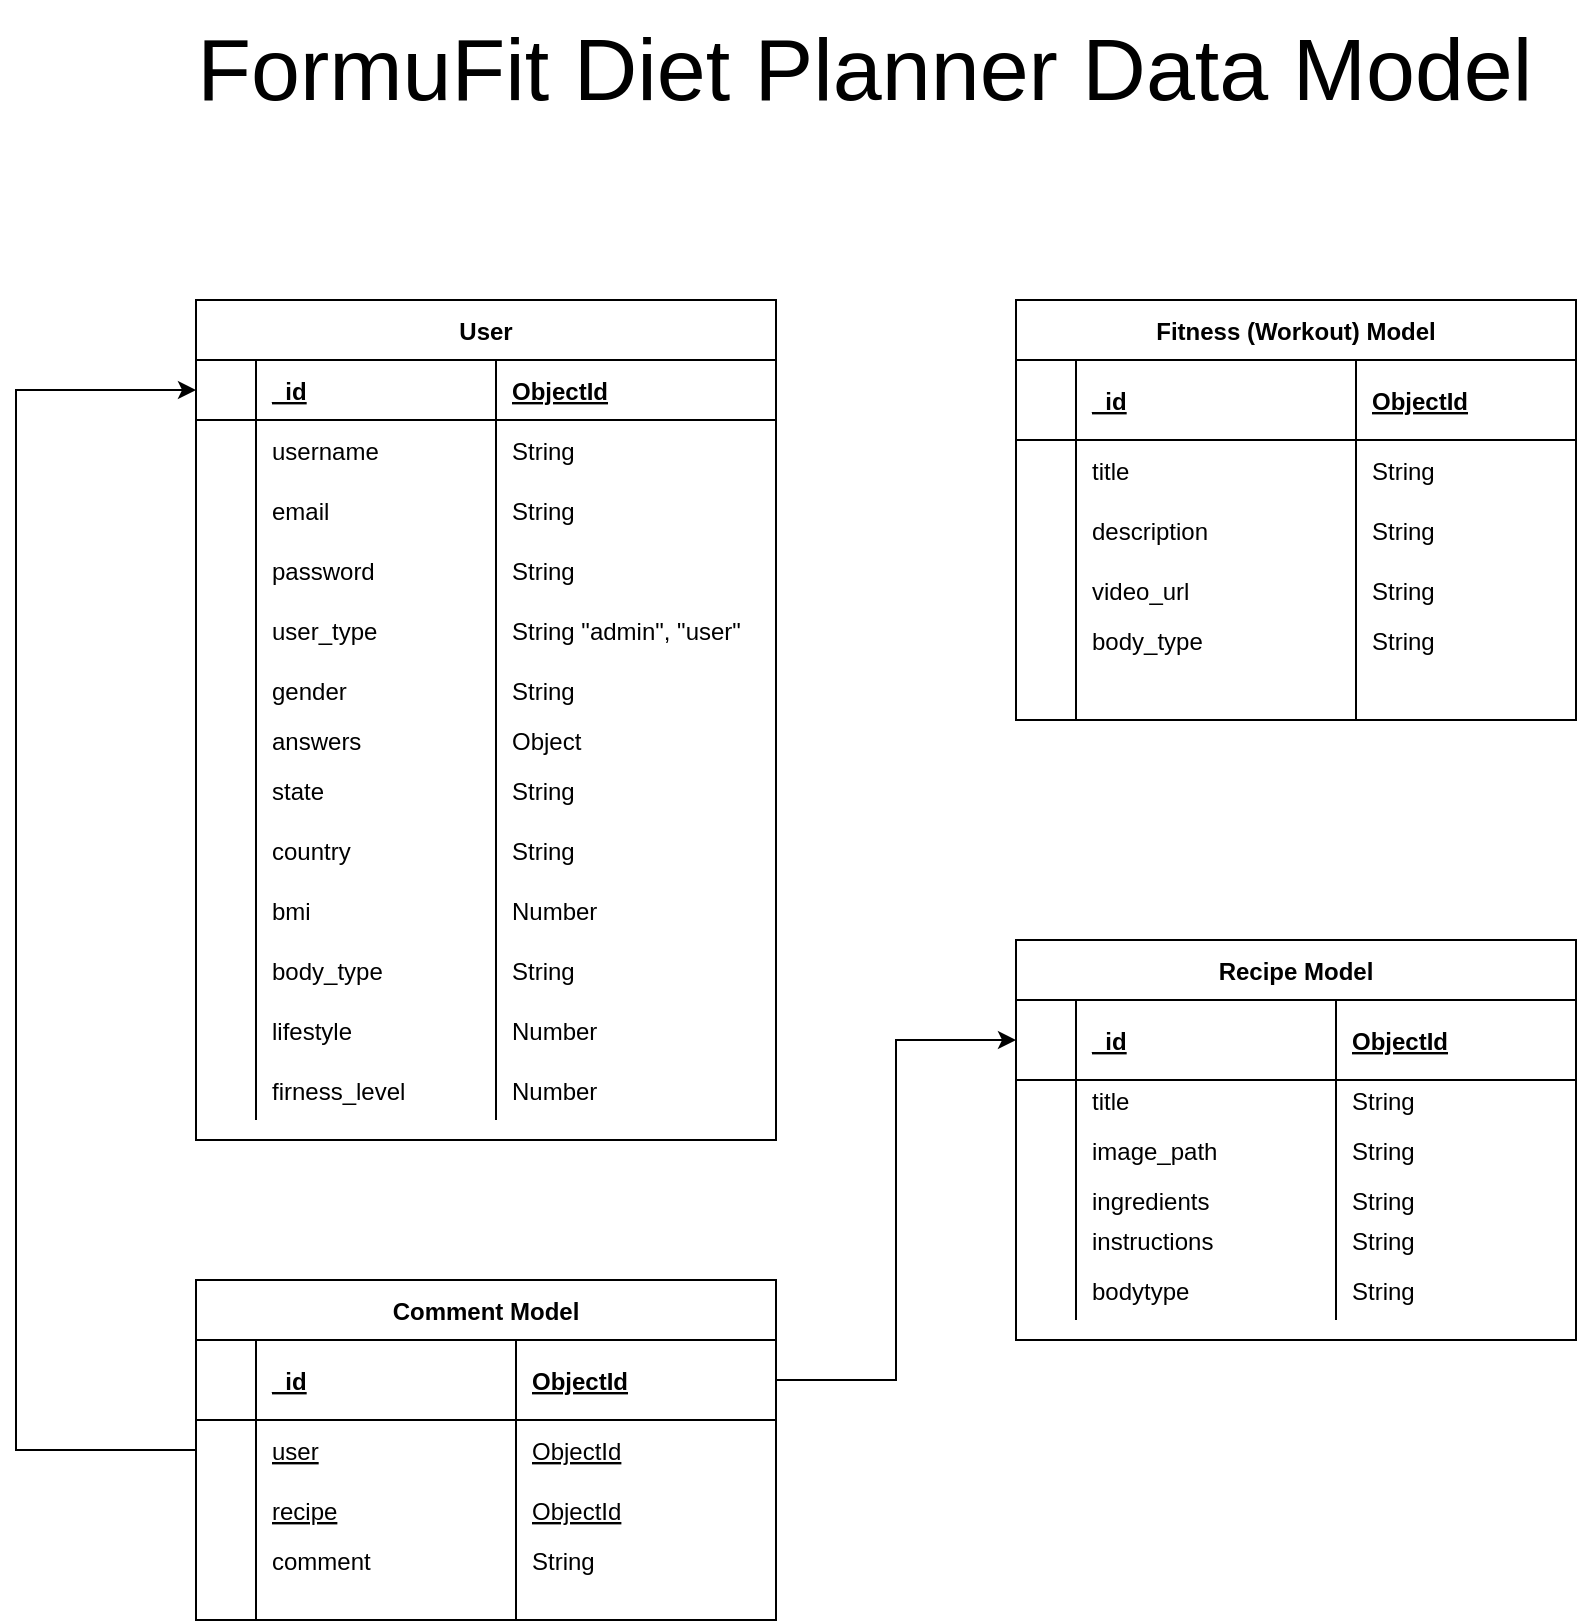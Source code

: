 <mxfile version="21.5.0" type="github">
  <diagram name="Page-1" id="T7dlU1fdLHqO7suE8dfo">
    <mxGraphModel dx="1434" dy="1996" grid="1" gridSize="10" guides="1" tooltips="1" connect="1" arrows="1" fold="1" page="1" pageScale="1" pageWidth="850" pageHeight="1100" math="0" shadow="0">
      <root>
        <mxCell id="0" />
        <mxCell id="1" parent="0" />
        <mxCell id="WILwBR1vJofT1hh-2wcn-76" value="Recipe Model" style="shape=table;startSize=30;container=1;collapsible=1;childLayout=tableLayout;fixedRows=1;rowLines=0;fontStyle=1;align=center;resizeLast=1;" parent="1" vertex="1">
          <mxGeometry x="790" y="330" width="280" height="200.0" as="geometry" />
        </mxCell>
        <mxCell id="WILwBR1vJofT1hh-2wcn-77" value="" style="shape=partialRectangle;collapsible=0;dropTarget=0;pointerEvents=0;fillColor=none;points=[[0,0.5],[1,0.5]];portConstraint=eastwest;top=0;left=0;right=0;bottom=1;" parent="WILwBR1vJofT1hh-2wcn-76" vertex="1">
          <mxGeometry y="30" width="280" height="40" as="geometry" />
        </mxCell>
        <mxCell id="WILwBR1vJofT1hh-2wcn-78" value="" style="shape=partialRectangle;overflow=hidden;connectable=0;fillColor=none;top=0;left=0;bottom=0;right=0;fontStyle=1;" parent="WILwBR1vJofT1hh-2wcn-77" vertex="1">
          <mxGeometry width="30" height="40" as="geometry">
            <mxRectangle width="30" height="40" as="alternateBounds" />
          </mxGeometry>
        </mxCell>
        <mxCell id="WILwBR1vJofT1hh-2wcn-79" value="_id" style="shape=partialRectangle;overflow=hidden;connectable=0;fillColor=none;top=0;left=0;bottom=0;right=0;align=left;spacingLeft=6;fontStyle=5;" parent="WILwBR1vJofT1hh-2wcn-77" vertex="1">
          <mxGeometry x="30" width="130" height="40" as="geometry">
            <mxRectangle width="130" height="40" as="alternateBounds" />
          </mxGeometry>
        </mxCell>
        <mxCell id="WILwBR1vJofT1hh-2wcn-80" value="ObjectId" style="shape=partialRectangle;overflow=hidden;connectable=0;fillColor=none;top=0;left=0;bottom=0;right=0;align=left;spacingLeft=6;fontStyle=5;" parent="WILwBR1vJofT1hh-2wcn-77" vertex="1">
          <mxGeometry x="160" width="120" height="40" as="geometry">
            <mxRectangle width="120" height="40" as="alternateBounds" />
          </mxGeometry>
        </mxCell>
        <mxCell id="WILwBR1vJofT1hh-2wcn-81" value="" style="shape=partialRectangle;collapsible=0;dropTarget=0;pointerEvents=0;fillColor=none;points=[[0,0.5],[1,0.5]];portConstraint=eastwest;top=0;left=0;right=0;bottom=0;" parent="WILwBR1vJofT1hh-2wcn-76" vertex="1">
          <mxGeometry y="70" width="280" height="20" as="geometry" />
        </mxCell>
        <mxCell id="WILwBR1vJofT1hh-2wcn-82" value="" style="shape=partialRectangle;overflow=hidden;connectable=0;fillColor=none;top=0;left=0;bottom=0;right=0;" parent="WILwBR1vJofT1hh-2wcn-81" vertex="1">
          <mxGeometry width="30" height="20" as="geometry">
            <mxRectangle width="30" height="20" as="alternateBounds" />
          </mxGeometry>
        </mxCell>
        <mxCell id="WILwBR1vJofT1hh-2wcn-83" value="title" style="shape=partialRectangle;overflow=hidden;connectable=0;fillColor=none;top=0;left=0;bottom=0;right=0;align=left;spacingLeft=6;" parent="WILwBR1vJofT1hh-2wcn-81" vertex="1">
          <mxGeometry x="30" width="130" height="20" as="geometry">
            <mxRectangle width="130" height="20" as="alternateBounds" />
          </mxGeometry>
        </mxCell>
        <mxCell id="WILwBR1vJofT1hh-2wcn-84" value="String" style="shape=partialRectangle;overflow=hidden;connectable=0;fillColor=none;top=0;left=0;bottom=0;right=0;align=left;spacingLeft=6;" parent="WILwBR1vJofT1hh-2wcn-81" vertex="1">
          <mxGeometry x="160" width="120" height="20" as="geometry">
            <mxRectangle width="120" height="20" as="alternateBounds" />
          </mxGeometry>
        </mxCell>
        <mxCell id="WILwBR1vJofT1hh-2wcn-279" style="shape=partialRectangle;collapsible=0;dropTarget=0;pointerEvents=0;fillColor=none;points=[[0,0.5],[1,0.5]];portConstraint=eastwest;top=0;left=0;right=0;bottom=0;" parent="WILwBR1vJofT1hh-2wcn-76" vertex="1">
          <mxGeometry y="90" width="280" height="30" as="geometry" />
        </mxCell>
        <mxCell id="WILwBR1vJofT1hh-2wcn-280" style="shape=partialRectangle;overflow=hidden;connectable=0;fillColor=none;top=0;left=0;bottom=0;right=0;" parent="WILwBR1vJofT1hh-2wcn-279" vertex="1">
          <mxGeometry width="30" height="30" as="geometry">
            <mxRectangle width="30" height="30" as="alternateBounds" />
          </mxGeometry>
        </mxCell>
        <mxCell id="WILwBR1vJofT1hh-2wcn-281" value="image_path" style="shape=partialRectangle;overflow=hidden;connectable=0;fillColor=none;top=0;left=0;bottom=0;right=0;align=left;spacingLeft=6;" parent="WILwBR1vJofT1hh-2wcn-279" vertex="1">
          <mxGeometry x="30" width="130" height="30" as="geometry">
            <mxRectangle width="130" height="30" as="alternateBounds" />
          </mxGeometry>
        </mxCell>
        <mxCell id="WILwBR1vJofT1hh-2wcn-282" value="String" style="shape=partialRectangle;overflow=hidden;connectable=0;fillColor=none;top=0;left=0;bottom=0;right=0;align=left;spacingLeft=6;" parent="WILwBR1vJofT1hh-2wcn-279" vertex="1">
          <mxGeometry x="160" width="120" height="30" as="geometry">
            <mxRectangle width="120" height="30" as="alternateBounds" />
          </mxGeometry>
        </mxCell>
        <mxCell id="WILwBR1vJofT1hh-2wcn-85" style="shape=partialRectangle;collapsible=0;dropTarget=0;pointerEvents=0;fillColor=none;points=[[0,0.5],[1,0.5]];portConstraint=eastwest;top=0;left=0;right=0;bottom=0;" parent="WILwBR1vJofT1hh-2wcn-76" vertex="1">
          <mxGeometry y="120" width="280" height="20" as="geometry" />
        </mxCell>
        <mxCell id="WILwBR1vJofT1hh-2wcn-86" style="shape=partialRectangle;overflow=hidden;connectable=0;fillColor=none;top=0;left=0;bottom=0;right=0;" parent="WILwBR1vJofT1hh-2wcn-85" vertex="1">
          <mxGeometry width="30" height="20" as="geometry">
            <mxRectangle width="30" height="20" as="alternateBounds" />
          </mxGeometry>
        </mxCell>
        <mxCell id="WILwBR1vJofT1hh-2wcn-87" value="ingredients" style="shape=partialRectangle;overflow=hidden;connectable=0;fillColor=none;top=0;left=0;bottom=0;right=0;align=left;spacingLeft=6;" parent="WILwBR1vJofT1hh-2wcn-85" vertex="1">
          <mxGeometry x="30" width="130" height="20" as="geometry">
            <mxRectangle width="130" height="20" as="alternateBounds" />
          </mxGeometry>
        </mxCell>
        <mxCell id="WILwBR1vJofT1hh-2wcn-88" value="String" style="shape=partialRectangle;overflow=hidden;connectable=0;fillColor=none;top=0;left=0;bottom=0;right=0;align=left;spacingLeft=6;" parent="WILwBR1vJofT1hh-2wcn-85" vertex="1">
          <mxGeometry x="160" width="120" height="20" as="geometry">
            <mxRectangle width="120" height="20" as="alternateBounds" />
          </mxGeometry>
        </mxCell>
        <mxCell id="WILwBR1vJofT1hh-2wcn-267" style="shape=partialRectangle;collapsible=0;dropTarget=0;pointerEvents=0;fillColor=none;points=[[0,0.5],[1,0.5]];portConstraint=eastwest;top=0;left=0;right=0;bottom=0;" parent="WILwBR1vJofT1hh-2wcn-76" vertex="1">
          <mxGeometry y="140" width="280" height="20" as="geometry" />
        </mxCell>
        <mxCell id="WILwBR1vJofT1hh-2wcn-268" style="shape=partialRectangle;overflow=hidden;connectable=0;fillColor=none;top=0;left=0;bottom=0;right=0;" parent="WILwBR1vJofT1hh-2wcn-267" vertex="1">
          <mxGeometry width="30" height="20" as="geometry">
            <mxRectangle width="30" height="20" as="alternateBounds" />
          </mxGeometry>
        </mxCell>
        <mxCell id="WILwBR1vJofT1hh-2wcn-269" value="instructions" style="shape=partialRectangle;overflow=hidden;connectable=0;fillColor=none;top=0;left=0;bottom=0;right=0;align=left;spacingLeft=6;" parent="WILwBR1vJofT1hh-2wcn-267" vertex="1">
          <mxGeometry x="30" width="130" height="20" as="geometry">
            <mxRectangle width="130" height="20" as="alternateBounds" />
          </mxGeometry>
        </mxCell>
        <mxCell id="WILwBR1vJofT1hh-2wcn-270" value="String" style="shape=partialRectangle;overflow=hidden;connectable=0;fillColor=none;top=0;left=0;bottom=0;right=0;align=left;spacingLeft=6;" parent="WILwBR1vJofT1hh-2wcn-267" vertex="1">
          <mxGeometry x="160" width="120" height="20" as="geometry">
            <mxRectangle width="120" height="20" as="alternateBounds" />
          </mxGeometry>
        </mxCell>
        <mxCell id="WILwBR1vJofT1hh-2wcn-271" style="shape=partialRectangle;collapsible=0;dropTarget=0;pointerEvents=0;fillColor=none;points=[[0,0.5],[1,0.5]];portConstraint=eastwest;top=0;left=0;right=0;bottom=0;" parent="WILwBR1vJofT1hh-2wcn-76" vertex="1">
          <mxGeometry y="160" width="280" height="30" as="geometry" />
        </mxCell>
        <mxCell id="WILwBR1vJofT1hh-2wcn-272" style="shape=partialRectangle;overflow=hidden;connectable=0;fillColor=none;top=0;left=0;bottom=0;right=0;" parent="WILwBR1vJofT1hh-2wcn-271" vertex="1">
          <mxGeometry width="30" height="30" as="geometry">
            <mxRectangle width="30" height="30" as="alternateBounds" />
          </mxGeometry>
        </mxCell>
        <mxCell id="WILwBR1vJofT1hh-2wcn-273" value="bodytype" style="shape=partialRectangle;overflow=hidden;connectable=0;fillColor=none;top=0;left=0;bottom=0;right=0;align=left;spacingLeft=6;" parent="WILwBR1vJofT1hh-2wcn-271" vertex="1">
          <mxGeometry x="30" width="130" height="30" as="geometry">
            <mxRectangle width="130" height="30" as="alternateBounds" />
          </mxGeometry>
        </mxCell>
        <mxCell id="WILwBR1vJofT1hh-2wcn-274" value="String" style="shape=partialRectangle;overflow=hidden;connectable=0;fillColor=none;top=0;left=0;bottom=0;right=0;align=left;spacingLeft=6;" parent="WILwBR1vJofT1hh-2wcn-271" vertex="1">
          <mxGeometry x="160" width="120" height="30" as="geometry">
            <mxRectangle width="120" height="30" as="alternateBounds" />
          </mxGeometry>
        </mxCell>
        <mxCell id="WILwBR1vJofT1hh-2wcn-97" value="User" style="shape=table;startSize=30;container=1;collapsible=1;childLayout=tableLayout;fixedRows=1;rowLines=0;fontStyle=1;align=center;resizeLast=1;" parent="1" vertex="1">
          <mxGeometry x="380" y="10" width="290" height="420.0" as="geometry" />
        </mxCell>
        <mxCell id="WILwBR1vJofT1hh-2wcn-98" value="" style="shape=partialRectangle;collapsible=0;dropTarget=0;pointerEvents=0;fillColor=none;points=[[0,0.5],[1,0.5]];portConstraint=eastwest;top=0;left=0;right=0;bottom=1;" parent="WILwBR1vJofT1hh-2wcn-97" vertex="1">
          <mxGeometry y="30" width="290" height="30" as="geometry" />
        </mxCell>
        <mxCell id="WILwBR1vJofT1hh-2wcn-99" value="" style="shape=partialRectangle;overflow=hidden;connectable=0;fillColor=none;top=0;left=0;bottom=0;right=0;fontStyle=1;" parent="WILwBR1vJofT1hh-2wcn-98" vertex="1">
          <mxGeometry width="30" height="30" as="geometry">
            <mxRectangle width="30" height="30" as="alternateBounds" />
          </mxGeometry>
        </mxCell>
        <mxCell id="WILwBR1vJofT1hh-2wcn-100" value="_id" style="shape=partialRectangle;overflow=hidden;connectable=0;fillColor=none;top=0;left=0;bottom=0;right=0;align=left;spacingLeft=6;fontStyle=5;" parent="WILwBR1vJofT1hh-2wcn-98" vertex="1">
          <mxGeometry x="30" width="120" height="30" as="geometry">
            <mxRectangle width="120" height="30" as="alternateBounds" />
          </mxGeometry>
        </mxCell>
        <mxCell id="WILwBR1vJofT1hh-2wcn-101" value="ObjectId" style="shape=partialRectangle;overflow=hidden;connectable=0;fillColor=none;top=0;left=0;bottom=0;right=0;align=left;spacingLeft=6;fontStyle=5;" parent="WILwBR1vJofT1hh-2wcn-98" vertex="1">
          <mxGeometry x="150" width="140" height="30" as="geometry">
            <mxRectangle width="140" height="30" as="alternateBounds" />
          </mxGeometry>
        </mxCell>
        <mxCell id="WILwBR1vJofT1hh-2wcn-102" value="" style="shape=partialRectangle;collapsible=0;dropTarget=0;pointerEvents=0;fillColor=none;points=[[0,0.5],[1,0.5]];portConstraint=eastwest;top=0;left=0;right=0;bottom=0;" parent="WILwBR1vJofT1hh-2wcn-97" vertex="1">
          <mxGeometry y="60" width="290" height="30" as="geometry" />
        </mxCell>
        <mxCell id="WILwBR1vJofT1hh-2wcn-103" value="" style="shape=partialRectangle;overflow=hidden;connectable=0;fillColor=none;top=0;left=0;bottom=0;right=0;" parent="WILwBR1vJofT1hh-2wcn-102" vertex="1">
          <mxGeometry width="30" height="30" as="geometry">
            <mxRectangle width="30" height="30" as="alternateBounds" />
          </mxGeometry>
        </mxCell>
        <mxCell id="WILwBR1vJofT1hh-2wcn-104" value="username" style="shape=partialRectangle;overflow=hidden;connectable=0;fillColor=none;top=0;left=0;bottom=0;right=0;align=left;spacingLeft=6;" parent="WILwBR1vJofT1hh-2wcn-102" vertex="1">
          <mxGeometry x="30" width="120" height="30" as="geometry">
            <mxRectangle width="120" height="30" as="alternateBounds" />
          </mxGeometry>
        </mxCell>
        <mxCell id="WILwBR1vJofT1hh-2wcn-105" value="String" style="shape=partialRectangle;overflow=hidden;connectable=0;fillColor=none;top=0;left=0;bottom=0;right=0;align=left;spacingLeft=6;" parent="WILwBR1vJofT1hh-2wcn-102" vertex="1">
          <mxGeometry x="150" width="140" height="30" as="geometry">
            <mxRectangle width="140" height="30" as="alternateBounds" />
          </mxGeometry>
        </mxCell>
        <mxCell id="WILwBR1vJofT1hh-2wcn-106" style="shape=partialRectangle;collapsible=0;dropTarget=0;pointerEvents=0;fillColor=none;points=[[0,0.5],[1,0.5]];portConstraint=eastwest;top=0;left=0;right=0;bottom=0;" parent="WILwBR1vJofT1hh-2wcn-97" vertex="1">
          <mxGeometry y="90" width="290" height="30" as="geometry" />
        </mxCell>
        <mxCell id="WILwBR1vJofT1hh-2wcn-107" style="shape=partialRectangle;overflow=hidden;connectable=0;fillColor=none;top=0;left=0;bottom=0;right=0;" parent="WILwBR1vJofT1hh-2wcn-106" vertex="1">
          <mxGeometry width="30" height="30" as="geometry">
            <mxRectangle width="30" height="30" as="alternateBounds" />
          </mxGeometry>
        </mxCell>
        <mxCell id="WILwBR1vJofT1hh-2wcn-108" value="email" style="shape=partialRectangle;overflow=hidden;connectable=0;fillColor=none;top=0;left=0;bottom=0;right=0;align=left;spacingLeft=6;" parent="WILwBR1vJofT1hh-2wcn-106" vertex="1">
          <mxGeometry x="30" width="120" height="30" as="geometry">
            <mxRectangle width="120" height="30" as="alternateBounds" />
          </mxGeometry>
        </mxCell>
        <mxCell id="WILwBR1vJofT1hh-2wcn-109" value="String" style="shape=partialRectangle;overflow=hidden;connectable=0;fillColor=none;top=0;left=0;bottom=0;right=0;align=left;spacingLeft=6;" parent="WILwBR1vJofT1hh-2wcn-106" vertex="1">
          <mxGeometry x="150" width="140" height="30" as="geometry">
            <mxRectangle width="140" height="30" as="alternateBounds" />
          </mxGeometry>
        </mxCell>
        <mxCell id="WILwBR1vJofT1hh-2wcn-110" style="shape=partialRectangle;collapsible=0;dropTarget=0;pointerEvents=0;fillColor=none;points=[[0,0.5],[1,0.5]];portConstraint=eastwest;top=0;left=0;right=0;bottom=0;" parent="WILwBR1vJofT1hh-2wcn-97" vertex="1">
          <mxGeometry y="120" width="290" height="30" as="geometry" />
        </mxCell>
        <mxCell id="WILwBR1vJofT1hh-2wcn-111" style="shape=partialRectangle;overflow=hidden;connectable=0;fillColor=none;top=0;left=0;bottom=0;right=0;" parent="WILwBR1vJofT1hh-2wcn-110" vertex="1">
          <mxGeometry width="30" height="30" as="geometry">
            <mxRectangle width="30" height="30" as="alternateBounds" />
          </mxGeometry>
        </mxCell>
        <mxCell id="WILwBR1vJofT1hh-2wcn-112" value="password" style="shape=partialRectangle;overflow=hidden;connectable=0;fillColor=none;top=0;left=0;bottom=0;right=0;align=left;spacingLeft=6;" parent="WILwBR1vJofT1hh-2wcn-110" vertex="1">
          <mxGeometry x="30" width="120" height="30" as="geometry">
            <mxRectangle width="120" height="30" as="alternateBounds" />
          </mxGeometry>
        </mxCell>
        <mxCell id="WILwBR1vJofT1hh-2wcn-113" value="String" style="shape=partialRectangle;overflow=hidden;connectable=0;fillColor=none;top=0;left=0;bottom=0;right=0;align=left;spacingLeft=6;" parent="WILwBR1vJofT1hh-2wcn-110" vertex="1">
          <mxGeometry x="150" width="140" height="30" as="geometry">
            <mxRectangle width="140" height="30" as="alternateBounds" />
          </mxGeometry>
        </mxCell>
        <mxCell id="WILwBR1vJofT1hh-2wcn-114" style="shape=partialRectangle;collapsible=0;dropTarget=0;pointerEvents=0;fillColor=none;points=[[0,0.5],[1,0.5]];portConstraint=eastwest;top=0;left=0;right=0;bottom=0;" parent="WILwBR1vJofT1hh-2wcn-97" vertex="1">
          <mxGeometry y="150" width="290" height="30" as="geometry" />
        </mxCell>
        <mxCell id="WILwBR1vJofT1hh-2wcn-115" style="shape=partialRectangle;overflow=hidden;connectable=0;fillColor=none;top=0;left=0;bottom=0;right=0;" parent="WILwBR1vJofT1hh-2wcn-114" vertex="1">
          <mxGeometry width="30" height="30" as="geometry">
            <mxRectangle width="30" height="30" as="alternateBounds" />
          </mxGeometry>
        </mxCell>
        <mxCell id="WILwBR1vJofT1hh-2wcn-116" value="user_type" style="shape=partialRectangle;overflow=hidden;connectable=0;fillColor=none;top=0;left=0;bottom=0;right=0;align=left;spacingLeft=6;" parent="WILwBR1vJofT1hh-2wcn-114" vertex="1">
          <mxGeometry x="30" width="120" height="30" as="geometry">
            <mxRectangle width="120" height="30" as="alternateBounds" />
          </mxGeometry>
        </mxCell>
        <mxCell id="WILwBR1vJofT1hh-2wcn-117" value="String &quot;admin&quot;, &quot;user&quot;" style="shape=partialRectangle;overflow=hidden;connectable=0;fillColor=none;top=0;left=0;bottom=0;right=0;align=left;spacingLeft=6;" parent="WILwBR1vJofT1hh-2wcn-114" vertex="1">
          <mxGeometry x="150" width="140" height="30" as="geometry">
            <mxRectangle width="140" height="30" as="alternateBounds" />
          </mxGeometry>
        </mxCell>
        <mxCell id="WILwBR1vJofT1hh-2wcn-118" style="shape=partialRectangle;collapsible=0;dropTarget=0;pointerEvents=0;fillColor=none;points=[[0,0.5],[1,0.5]];portConstraint=eastwest;top=0;left=0;right=0;bottom=0;" parent="WILwBR1vJofT1hh-2wcn-97" vertex="1">
          <mxGeometry y="180" width="290" height="30" as="geometry" />
        </mxCell>
        <mxCell id="WILwBR1vJofT1hh-2wcn-119" style="shape=partialRectangle;overflow=hidden;connectable=0;fillColor=none;top=0;left=0;bottom=0;right=0;" parent="WILwBR1vJofT1hh-2wcn-118" vertex="1">
          <mxGeometry width="30" height="30" as="geometry">
            <mxRectangle width="30" height="30" as="alternateBounds" />
          </mxGeometry>
        </mxCell>
        <mxCell id="WILwBR1vJofT1hh-2wcn-120" value="gender" style="shape=partialRectangle;overflow=hidden;connectable=0;fillColor=none;top=0;left=0;bottom=0;right=0;align=left;spacingLeft=6;" parent="WILwBR1vJofT1hh-2wcn-118" vertex="1">
          <mxGeometry x="30" width="120" height="30" as="geometry">
            <mxRectangle width="120" height="30" as="alternateBounds" />
          </mxGeometry>
        </mxCell>
        <mxCell id="WILwBR1vJofT1hh-2wcn-121" value="String" style="shape=partialRectangle;overflow=hidden;connectable=0;fillColor=none;top=0;left=0;bottom=0;right=0;align=left;spacingLeft=6;" parent="WILwBR1vJofT1hh-2wcn-118" vertex="1">
          <mxGeometry x="150" width="140" height="30" as="geometry">
            <mxRectangle width="140" height="30" as="alternateBounds" />
          </mxGeometry>
        </mxCell>
        <mxCell id="WILwBR1vJofT1hh-2wcn-205" style="shape=partialRectangle;collapsible=0;dropTarget=0;pointerEvents=0;fillColor=none;points=[[0,0.5],[1,0.5]];portConstraint=eastwest;top=0;left=0;right=0;bottom=0;" parent="WILwBR1vJofT1hh-2wcn-97" vertex="1">
          <mxGeometry y="210" width="290" height="20" as="geometry" />
        </mxCell>
        <mxCell id="WILwBR1vJofT1hh-2wcn-206" style="shape=partialRectangle;overflow=hidden;connectable=0;fillColor=none;top=0;left=0;bottom=0;right=0;" parent="WILwBR1vJofT1hh-2wcn-205" vertex="1">
          <mxGeometry width="30" height="20" as="geometry">
            <mxRectangle width="30" height="20" as="alternateBounds" />
          </mxGeometry>
        </mxCell>
        <mxCell id="WILwBR1vJofT1hh-2wcn-207" value="answers" style="shape=partialRectangle;overflow=hidden;connectable=0;fillColor=none;top=0;left=0;bottom=0;right=0;align=left;spacingLeft=6;" parent="WILwBR1vJofT1hh-2wcn-205" vertex="1">
          <mxGeometry x="30" width="120" height="20" as="geometry">
            <mxRectangle width="120" height="20" as="alternateBounds" />
          </mxGeometry>
        </mxCell>
        <mxCell id="WILwBR1vJofT1hh-2wcn-208" value="Object" style="shape=partialRectangle;overflow=hidden;connectable=0;fillColor=none;top=0;left=0;bottom=0;right=0;align=left;spacingLeft=6;" parent="WILwBR1vJofT1hh-2wcn-205" vertex="1">
          <mxGeometry x="150" width="140" height="20" as="geometry">
            <mxRectangle width="140" height="20" as="alternateBounds" />
          </mxGeometry>
        </mxCell>
        <mxCell id="WILwBR1vJofT1hh-2wcn-126" style="shape=partialRectangle;collapsible=0;dropTarget=0;pointerEvents=0;fillColor=none;points=[[0,0.5],[1,0.5]];portConstraint=eastwest;top=0;left=0;right=0;bottom=0;" parent="WILwBR1vJofT1hh-2wcn-97" vertex="1">
          <mxGeometry y="230" width="290" height="30" as="geometry" />
        </mxCell>
        <mxCell id="WILwBR1vJofT1hh-2wcn-127" style="shape=partialRectangle;overflow=hidden;connectable=0;fillColor=none;top=0;left=0;bottom=0;right=0;" parent="WILwBR1vJofT1hh-2wcn-126" vertex="1">
          <mxGeometry width="30" height="30" as="geometry">
            <mxRectangle width="30" height="30" as="alternateBounds" />
          </mxGeometry>
        </mxCell>
        <mxCell id="WILwBR1vJofT1hh-2wcn-128" value="state" style="shape=partialRectangle;overflow=hidden;connectable=0;fillColor=none;top=0;left=0;bottom=0;right=0;align=left;spacingLeft=6;" parent="WILwBR1vJofT1hh-2wcn-126" vertex="1">
          <mxGeometry x="30" width="120" height="30" as="geometry">
            <mxRectangle width="120" height="30" as="alternateBounds" />
          </mxGeometry>
        </mxCell>
        <mxCell id="WILwBR1vJofT1hh-2wcn-129" value="String" style="shape=partialRectangle;overflow=hidden;connectable=0;fillColor=none;top=0;left=0;bottom=0;right=0;align=left;spacingLeft=6;" parent="WILwBR1vJofT1hh-2wcn-126" vertex="1">
          <mxGeometry x="150" width="140" height="30" as="geometry">
            <mxRectangle width="140" height="30" as="alternateBounds" />
          </mxGeometry>
        </mxCell>
        <mxCell id="WILwBR1vJofT1hh-2wcn-130" style="shape=partialRectangle;collapsible=0;dropTarget=0;pointerEvents=0;fillColor=none;points=[[0,0.5],[1,0.5]];portConstraint=eastwest;top=0;left=0;right=0;bottom=0;" parent="WILwBR1vJofT1hh-2wcn-97" vertex="1">
          <mxGeometry y="260" width="290" height="30" as="geometry" />
        </mxCell>
        <mxCell id="WILwBR1vJofT1hh-2wcn-131" style="shape=partialRectangle;overflow=hidden;connectable=0;fillColor=none;top=0;left=0;bottom=0;right=0;" parent="WILwBR1vJofT1hh-2wcn-130" vertex="1">
          <mxGeometry width="30" height="30" as="geometry">
            <mxRectangle width="30" height="30" as="alternateBounds" />
          </mxGeometry>
        </mxCell>
        <mxCell id="WILwBR1vJofT1hh-2wcn-132" value="country" style="shape=partialRectangle;overflow=hidden;connectable=0;fillColor=none;top=0;left=0;bottom=0;right=0;align=left;spacingLeft=6;" parent="WILwBR1vJofT1hh-2wcn-130" vertex="1">
          <mxGeometry x="30" width="120" height="30" as="geometry">
            <mxRectangle width="120" height="30" as="alternateBounds" />
          </mxGeometry>
        </mxCell>
        <mxCell id="WILwBR1vJofT1hh-2wcn-133" value="String" style="shape=partialRectangle;overflow=hidden;connectable=0;fillColor=none;top=0;left=0;bottom=0;right=0;align=left;spacingLeft=6;" parent="WILwBR1vJofT1hh-2wcn-130" vertex="1">
          <mxGeometry x="150" width="140" height="30" as="geometry">
            <mxRectangle width="140" height="30" as="alternateBounds" />
          </mxGeometry>
        </mxCell>
        <mxCell id="6sx_ojvzpbBgCGolUgb6-13" style="shape=partialRectangle;collapsible=0;dropTarget=0;pointerEvents=0;fillColor=none;points=[[0,0.5],[1,0.5]];portConstraint=eastwest;top=0;left=0;right=0;bottom=0;" vertex="1" parent="WILwBR1vJofT1hh-2wcn-97">
          <mxGeometry y="290" width="290" height="30" as="geometry" />
        </mxCell>
        <mxCell id="6sx_ojvzpbBgCGolUgb6-14" style="shape=partialRectangle;overflow=hidden;connectable=0;fillColor=none;top=0;left=0;bottom=0;right=0;" vertex="1" parent="6sx_ojvzpbBgCGolUgb6-13">
          <mxGeometry width="30" height="30" as="geometry">
            <mxRectangle width="30" height="30" as="alternateBounds" />
          </mxGeometry>
        </mxCell>
        <mxCell id="6sx_ojvzpbBgCGolUgb6-15" value="bmi" style="shape=partialRectangle;overflow=hidden;connectable=0;fillColor=none;top=0;left=0;bottom=0;right=0;align=left;spacingLeft=6;" vertex="1" parent="6sx_ojvzpbBgCGolUgb6-13">
          <mxGeometry x="30" width="120" height="30" as="geometry">
            <mxRectangle width="120" height="30" as="alternateBounds" />
          </mxGeometry>
        </mxCell>
        <mxCell id="6sx_ojvzpbBgCGolUgb6-16" value="Number" style="shape=partialRectangle;overflow=hidden;connectable=0;fillColor=none;top=0;left=0;bottom=0;right=0;align=left;spacingLeft=6;" vertex="1" parent="6sx_ojvzpbBgCGolUgb6-13">
          <mxGeometry x="150" width="140" height="30" as="geometry">
            <mxRectangle width="140" height="30" as="alternateBounds" />
          </mxGeometry>
        </mxCell>
        <mxCell id="6sx_ojvzpbBgCGolUgb6-9" style="shape=partialRectangle;collapsible=0;dropTarget=0;pointerEvents=0;fillColor=none;points=[[0,0.5],[1,0.5]];portConstraint=eastwest;top=0;left=0;right=0;bottom=0;" vertex="1" parent="WILwBR1vJofT1hh-2wcn-97">
          <mxGeometry y="320" width="290" height="30" as="geometry" />
        </mxCell>
        <mxCell id="6sx_ojvzpbBgCGolUgb6-10" style="shape=partialRectangle;overflow=hidden;connectable=0;fillColor=none;top=0;left=0;bottom=0;right=0;" vertex="1" parent="6sx_ojvzpbBgCGolUgb6-9">
          <mxGeometry width="30" height="30" as="geometry">
            <mxRectangle width="30" height="30" as="alternateBounds" />
          </mxGeometry>
        </mxCell>
        <mxCell id="6sx_ojvzpbBgCGolUgb6-11" value="body_type" style="shape=partialRectangle;overflow=hidden;connectable=0;fillColor=none;top=0;left=0;bottom=0;right=0;align=left;spacingLeft=6;" vertex="1" parent="6sx_ojvzpbBgCGolUgb6-9">
          <mxGeometry x="30" width="120" height="30" as="geometry">
            <mxRectangle width="120" height="30" as="alternateBounds" />
          </mxGeometry>
        </mxCell>
        <mxCell id="6sx_ojvzpbBgCGolUgb6-12" value="String" style="shape=partialRectangle;overflow=hidden;connectable=0;fillColor=none;top=0;left=0;bottom=0;right=0;align=left;spacingLeft=6;" vertex="1" parent="6sx_ojvzpbBgCGolUgb6-9">
          <mxGeometry x="150" width="140" height="30" as="geometry">
            <mxRectangle width="140" height="30" as="alternateBounds" />
          </mxGeometry>
        </mxCell>
        <mxCell id="6sx_ojvzpbBgCGolUgb6-5" style="shape=partialRectangle;collapsible=0;dropTarget=0;pointerEvents=0;fillColor=none;points=[[0,0.5],[1,0.5]];portConstraint=eastwest;top=0;left=0;right=0;bottom=0;" vertex="1" parent="WILwBR1vJofT1hh-2wcn-97">
          <mxGeometry y="350" width="290" height="30" as="geometry" />
        </mxCell>
        <mxCell id="6sx_ojvzpbBgCGolUgb6-6" style="shape=partialRectangle;overflow=hidden;connectable=0;fillColor=none;top=0;left=0;bottom=0;right=0;" vertex="1" parent="6sx_ojvzpbBgCGolUgb6-5">
          <mxGeometry width="30" height="30" as="geometry">
            <mxRectangle width="30" height="30" as="alternateBounds" />
          </mxGeometry>
        </mxCell>
        <mxCell id="6sx_ojvzpbBgCGolUgb6-7" value="lifestyle" style="shape=partialRectangle;overflow=hidden;connectable=0;fillColor=none;top=0;left=0;bottom=0;right=0;align=left;spacingLeft=6;" vertex="1" parent="6sx_ojvzpbBgCGolUgb6-5">
          <mxGeometry x="30" width="120" height="30" as="geometry">
            <mxRectangle width="120" height="30" as="alternateBounds" />
          </mxGeometry>
        </mxCell>
        <mxCell id="6sx_ojvzpbBgCGolUgb6-8" value="Number" style="shape=partialRectangle;overflow=hidden;connectable=0;fillColor=none;top=0;left=0;bottom=0;right=0;align=left;spacingLeft=6;" vertex="1" parent="6sx_ojvzpbBgCGolUgb6-5">
          <mxGeometry x="150" width="140" height="30" as="geometry">
            <mxRectangle width="140" height="30" as="alternateBounds" />
          </mxGeometry>
        </mxCell>
        <mxCell id="6sx_ojvzpbBgCGolUgb6-1" style="shape=partialRectangle;collapsible=0;dropTarget=0;pointerEvents=0;fillColor=none;points=[[0,0.5],[1,0.5]];portConstraint=eastwest;top=0;left=0;right=0;bottom=0;" vertex="1" parent="WILwBR1vJofT1hh-2wcn-97">
          <mxGeometry y="380" width="290" height="30" as="geometry" />
        </mxCell>
        <mxCell id="6sx_ojvzpbBgCGolUgb6-2" style="shape=partialRectangle;overflow=hidden;connectable=0;fillColor=none;top=0;left=0;bottom=0;right=0;" vertex="1" parent="6sx_ojvzpbBgCGolUgb6-1">
          <mxGeometry width="30" height="30" as="geometry">
            <mxRectangle width="30" height="30" as="alternateBounds" />
          </mxGeometry>
        </mxCell>
        <mxCell id="6sx_ojvzpbBgCGolUgb6-3" value="firness_level" style="shape=partialRectangle;overflow=hidden;connectable=0;fillColor=none;top=0;left=0;bottom=0;right=0;align=left;spacingLeft=6;" vertex="1" parent="6sx_ojvzpbBgCGolUgb6-1">
          <mxGeometry x="30" width="120" height="30" as="geometry">
            <mxRectangle width="120" height="30" as="alternateBounds" />
          </mxGeometry>
        </mxCell>
        <mxCell id="6sx_ojvzpbBgCGolUgb6-4" value="Number" style="shape=partialRectangle;overflow=hidden;connectable=0;fillColor=none;top=0;left=0;bottom=0;right=0;align=left;spacingLeft=6;" vertex="1" parent="6sx_ojvzpbBgCGolUgb6-1">
          <mxGeometry x="150" width="140" height="30" as="geometry">
            <mxRectangle width="140" height="30" as="alternateBounds" />
          </mxGeometry>
        </mxCell>
        <mxCell id="WILwBR1vJofT1hh-2wcn-142" value="Fitness (Workout) Model" style="shape=table;startSize=30;container=1;collapsible=1;childLayout=tableLayout;fixedRows=1;rowLines=0;fontStyle=1;align=center;resizeLast=1;" parent="1" vertex="1">
          <mxGeometry x="790" y="10" width="280" height="210" as="geometry" />
        </mxCell>
        <mxCell id="WILwBR1vJofT1hh-2wcn-143" value="" style="shape=partialRectangle;collapsible=0;dropTarget=0;pointerEvents=0;fillColor=none;points=[[0,0.5],[1,0.5]];portConstraint=eastwest;top=0;left=0;right=0;bottom=1;" parent="WILwBR1vJofT1hh-2wcn-142" vertex="1">
          <mxGeometry y="30" width="280" height="40" as="geometry" />
        </mxCell>
        <mxCell id="WILwBR1vJofT1hh-2wcn-144" value="" style="shape=partialRectangle;overflow=hidden;connectable=0;fillColor=none;top=0;left=0;bottom=0;right=0;fontStyle=1;" parent="WILwBR1vJofT1hh-2wcn-143" vertex="1">
          <mxGeometry width="30" height="40" as="geometry">
            <mxRectangle width="30" height="40" as="alternateBounds" />
          </mxGeometry>
        </mxCell>
        <mxCell id="WILwBR1vJofT1hh-2wcn-145" value="_id" style="shape=partialRectangle;overflow=hidden;connectable=0;fillColor=none;top=0;left=0;bottom=0;right=0;align=left;spacingLeft=6;fontStyle=5;" parent="WILwBR1vJofT1hh-2wcn-143" vertex="1">
          <mxGeometry x="30" width="140" height="40" as="geometry">
            <mxRectangle width="140" height="40" as="alternateBounds" />
          </mxGeometry>
        </mxCell>
        <mxCell id="WILwBR1vJofT1hh-2wcn-146" value="ObjectId" style="shape=partialRectangle;overflow=hidden;connectable=0;fillColor=none;top=0;left=0;bottom=0;right=0;align=left;spacingLeft=6;fontStyle=5;" parent="WILwBR1vJofT1hh-2wcn-143" vertex="1">
          <mxGeometry x="170" width="110" height="40" as="geometry">
            <mxRectangle width="110" height="40" as="alternateBounds" />
          </mxGeometry>
        </mxCell>
        <mxCell id="WILwBR1vJofT1hh-2wcn-155" style="shape=partialRectangle;collapsible=0;dropTarget=0;pointerEvents=0;fillColor=none;points=[[0,0.5],[1,0.5]];portConstraint=eastwest;top=0;left=0;right=0;bottom=0;" parent="WILwBR1vJofT1hh-2wcn-142" vertex="1">
          <mxGeometry y="70" width="280" height="30" as="geometry" />
        </mxCell>
        <mxCell id="WILwBR1vJofT1hh-2wcn-156" style="shape=partialRectangle;overflow=hidden;connectable=0;fillColor=none;top=0;left=0;bottom=0;right=0;" parent="WILwBR1vJofT1hh-2wcn-155" vertex="1">
          <mxGeometry width="30" height="30" as="geometry">
            <mxRectangle width="30" height="30" as="alternateBounds" />
          </mxGeometry>
        </mxCell>
        <mxCell id="WILwBR1vJofT1hh-2wcn-157" value="title" style="shape=partialRectangle;overflow=hidden;connectable=0;fillColor=none;top=0;left=0;bottom=0;right=0;align=left;spacingLeft=6;" parent="WILwBR1vJofT1hh-2wcn-155" vertex="1">
          <mxGeometry x="30" width="140" height="30" as="geometry">
            <mxRectangle width="140" height="30" as="alternateBounds" />
          </mxGeometry>
        </mxCell>
        <mxCell id="WILwBR1vJofT1hh-2wcn-158" value="String" style="shape=partialRectangle;overflow=hidden;connectable=0;fillColor=none;top=0;left=0;bottom=0;right=0;align=left;spacingLeft=6;" parent="WILwBR1vJofT1hh-2wcn-155" vertex="1">
          <mxGeometry x="170" width="110" height="30" as="geometry">
            <mxRectangle width="110" height="30" as="alternateBounds" />
          </mxGeometry>
        </mxCell>
        <mxCell id="6sx_ojvzpbBgCGolUgb6-21" style="shape=partialRectangle;collapsible=0;dropTarget=0;pointerEvents=0;fillColor=none;points=[[0,0.5],[1,0.5]];portConstraint=eastwest;top=0;left=0;right=0;bottom=0;" vertex="1" parent="WILwBR1vJofT1hh-2wcn-142">
          <mxGeometry y="100" width="280" height="30" as="geometry" />
        </mxCell>
        <mxCell id="6sx_ojvzpbBgCGolUgb6-22" style="shape=partialRectangle;overflow=hidden;connectable=0;fillColor=none;top=0;left=0;bottom=0;right=0;" vertex="1" parent="6sx_ojvzpbBgCGolUgb6-21">
          <mxGeometry width="30" height="30" as="geometry">
            <mxRectangle width="30" height="30" as="alternateBounds" />
          </mxGeometry>
        </mxCell>
        <mxCell id="6sx_ojvzpbBgCGolUgb6-23" value="description" style="shape=partialRectangle;overflow=hidden;connectable=0;fillColor=none;top=0;left=0;bottom=0;right=0;align=left;spacingLeft=6;" vertex="1" parent="6sx_ojvzpbBgCGolUgb6-21">
          <mxGeometry x="30" width="140" height="30" as="geometry">
            <mxRectangle width="140" height="30" as="alternateBounds" />
          </mxGeometry>
        </mxCell>
        <mxCell id="6sx_ojvzpbBgCGolUgb6-24" value="String" style="shape=partialRectangle;overflow=hidden;connectable=0;fillColor=none;top=0;left=0;bottom=0;right=0;align=left;spacingLeft=6;" vertex="1" parent="6sx_ojvzpbBgCGolUgb6-21">
          <mxGeometry x="170" width="110" height="30" as="geometry">
            <mxRectangle width="110" height="30" as="alternateBounds" />
          </mxGeometry>
        </mxCell>
        <mxCell id="6sx_ojvzpbBgCGolUgb6-17" style="shape=partialRectangle;collapsible=0;dropTarget=0;pointerEvents=0;fillColor=none;points=[[0,0.5],[1,0.5]];portConstraint=eastwest;top=0;left=0;right=0;bottom=0;" vertex="1" parent="WILwBR1vJofT1hh-2wcn-142">
          <mxGeometry y="130" width="280" height="30" as="geometry" />
        </mxCell>
        <mxCell id="6sx_ojvzpbBgCGolUgb6-18" style="shape=partialRectangle;overflow=hidden;connectable=0;fillColor=none;top=0;left=0;bottom=0;right=0;" vertex="1" parent="6sx_ojvzpbBgCGolUgb6-17">
          <mxGeometry width="30" height="30" as="geometry">
            <mxRectangle width="30" height="30" as="alternateBounds" />
          </mxGeometry>
        </mxCell>
        <mxCell id="6sx_ojvzpbBgCGolUgb6-19" value="video_url" style="shape=partialRectangle;overflow=hidden;connectable=0;fillColor=none;top=0;left=0;bottom=0;right=0;align=left;spacingLeft=6;" vertex="1" parent="6sx_ojvzpbBgCGolUgb6-17">
          <mxGeometry x="30" width="140" height="30" as="geometry">
            <mxRectangle width="140" height="30" as="alternateBounds" />
          </mxGeometry>
        </mxCell>
        <mxCell id="6sx_ojvzpbBgCGolUgb6-20" value="String" style="shape=partialRectangle;overflow=hidden;connectable=0;fillColor=none;top=0;left=0;bottom=0;right=0;align=left;spacingLeft=6;" vertex="1" parent="6sx_ojvzpbBgCGolUgb6-17">
          <mxGeometry x="170" width="110" height="30" as="geometry">
            <mxRectangle width="110" height="30" as="alternateBounds" />
          </mxGeometry>
        </mxCell>
        <mxCell id="WILwBR1vJofT1hh-2wcn-159" style="shape=partialRectangle;collapsible=0;dropTarget=0;pointerEvents=0;fillColor=none;points=[[0,0.5],[1,0.5]];portConstraint=eastwest;top=0;left=0;right=0;bottom=0;" parent="WILwBR1vJofT1hh-2wcn-142" vertex="1">
          <mxGeometry y="160" width="280" height="20" as="geometry" />
        </mxCell>
        <mxCell id="WILwBR1vJofT1hh-2wcn-160" style="shape=partialRectangle;overflow=hidden;connectable=0;fillColor=none;top=0;left=0;bottom=0;right=0;" parent="WILwBR1vJofT1hh-2wcn-159" vertex="1">
          <mxGeometry width="30" height="20" as="geometry">
            <mxRectangle width="30" height="20" as="alternateBounds" />
          </mxGeometry>
        </mxCell>
        <mxCell id="WILwBR1vJofT1hh-2wcn-161" value="body_type" style="shape=partialRectangle;overflow=hidden;connectable=0;fillColor=none;top=0;left=0;bottom=0;right=0;align=left;spacingLeft=6;" parent="WILwBR1vJofT1hh-2wcn-159" vertex="1">
          <mxGeometry x="30" width="140" height="20" as="geometry">
            <mxRectangle width="140" height="20" as="alternateBounds" />
          </mxGeometry>
        </mxCell>
        <mxCell id="WILwBR1vJofT1hh-2wcn-162" value="String" style="shape=partialRectangle;overflow=hidden;connectable=0;fillColor=none;top=0;left=0;bottom=0;right=0;align=left;spacingLeft=6;" parent="WILwBR1vJofT1hh-2wcn-159" vertex="1">
          <mxGeometry x="170" width="110" height="20" as="geometry">
            <mxRectangle width="110" height="20" as="alternateBounds" />
          </mxGeometry>
        </mxCell>
        <mxCell id="WILwBR1vJofT1hh-2wcn-163" style="shape=partialRectangle;collapsible=0;dropTarget=0;pointerEvents=0;fillColor=none;points=[[0,0.5],[1,0.5]];portConstraint=eastwest;top=0;left=0;right=0;bottom=0;" parent="WILwBR1vJofT1hh-2wcn-142" vertex="1">
          <mxGeometry y="180" width="280" height="30" as="geometry" />
        </mxCell>
        <mxCell id="WILwBR1vJofT1hh-2wcn-164" style="shape=partialRectangle;overflow=hidden;connectable=0;fillColor=none;top=0;left=0;bottom=0;right=0;" parent="WILwBR1vJofT1hh-2wcn-163" vertex="1">
          <mxGeometry width="30" height="30" as="geometry">
            <mxRectangle width="30" height="30" as="alternateBounds" />
          </mxGeometry>
        </mxCell>
        <mxCell id="WILwBR1vJofT1hh-2wcn-165" value="" style="shape=partialRectangle;overflow=hidden;connectable=0;fillColor=none;top=0;left=0;bottom=0;right=0;align=left;spacingLeft=6;" parent="WILwBR1vJofT1hh-2wcn-163" vertex="1">
          <mxGeometry x="30" width="140" height="30" as="geometry">
            <mxRectangle width="140" height="30" as="alternateBounds" />
          </mxGeometry>
        </mxCell>
        <mxCell id="WILwBR1vJofT1hh-2wcn-166" value="" style="shape=partialRectangle;overflow=hidden;connectable=0;fillColor=none;top=0;left=0;bottom=0;right=0;align=left;spacingLeft=6;" parent="WILwBR1vJofT1hh-2wcn-163" vertex="1">
          <mxGeometry x="170" width="110" height="30" as="geometry">
            <mxRectangle width="110" height="30" as="alternateBounds" />
          </mxGeometry>
        </mxCell>
        <mxCell id="WILwBR1vJofT1hh-2wcn-191" style="shape=partialRectangle;overflow=hidden;connectable=0;fillColor=none;top=0;left=0;bottom=0;right=0;" parent="1" vertex="1">
          <mxGeometry x="600" y="430" width="30" height="30" as="geometry">
            <mxRectangle width="30" height="30" as="alternateBounds" />
          </mxGeometry>
        </mxCell>
        <mxCell id="WILwBR1vJofT1hh-2wcn-194" value="&lt;font style=&quot;font-size: 44px;&quot;&gt;FormuFit Diet Planner Data Model&amp;nbsp;&lt;/font&gt;" style="text;html=1;align=center;verticalAlign=middle;resizable=0;points=[];autosize=1;strokeColor=none;fillColor=none;" parent="1" vertex="1">
          <mxGeometry x="370" y="-140" width="700" height="70" as="geometry" />
        </mxCell>
        <mxCell id="qTp9p-rltM-x_gNrZ7SP-11" value="Comment Model" style="shape=table;startSize=30;container=1;collapsible=1;childLayout=tableLayout;fixedRows=1;rowLines=0;fontStyle=1;align=center;resizeLast=1;" parent="1" vertex="1">
          <mxGeometry x="380" y="500" width="290" height="170" as="geometry" />
        </mxCell>
        <mxCell id="qTp9p-rltM-x_gNrZ7SP-12" value="" style="shape=partialRectangle;collapsible=0;dropTarget=0;pointerEvents=0;fillColor=none;points=[[0,0.5],[1,0.5]];portConstraint=eastwest;top=0;left=0;right=0;bottom=1;" parent="qTp9p-rltM-x_gNrZ7SP-11" vertex="1">
          <mxGeometry y="30" width="290" height="40" as="geometry" />
        </mxCell>
        <mxCell id="qTp9p-rltM-x_gNrZ7SP-13" value="" style="shape=partialRectangle;overflow=hidden;connectable=0;fillColor=none;top=0;left=0;bottom=0;right=0;fontStyle=1;" parent="qTp9p-rltM-x_gNrZ7SP-12" vertex="1">
          <mxGeometry width="30" height="40" as="geometry">
            <mxRectangle width="30" height="40" as="alternateBounds" />
          </mxGeometry>
        </mxCell>
        <mxCell id="qTp9p-rltM-x_gNrZ7SP-14" value="_id" style="shape=partialRectangle;overflow=hidden;connectable=0;fillColor=none;top=0;left=0;bottom=0;right=0;align=left;spacingLeft=6;fontStyle=5;" parent="qTp9p-rltM-x_gNrZ7SP-12" vertex="1">
          <mxGeometry x="30" width="130" height="40" as="geometry">
            <mxRectangle width="130" height="40" as="alternateBounds" />
          </mxGeometry>
        </mxCell>
        <mxCell id="qTp9p-rltM-x_gNrZ7SP-15" value="ObjectId" style="shape=partialRectangle;overflow=hidden;connectable=0;fillColor=none;top=0;left=0;bottom=0;right=0;align=left;spacingLeft=6;fontStyle=5;" parent="qTp9p-rltM-x_gNrZ7SP-12" vertex="1">
          <mxGeometry x="160" width="130" height="40" as="geometry">
            <mxRectangle width="130" height="40" as="alternateBounds" />
          </mxGeometry>
        </mxCell>
        <mxCell id="qTp9p-rltM-x_gNrZ7SP-16" value="" style="shape=partialRectangle;collapsible=0;dropTarget=0;pointerEvents=0;fillColor=none;points=[[0,0.5],[1,0.5]];portConstraint=eastwest;top=0;left=0;right=0;bottom=0;" parent="qTp9p-rltM-x_gNrZ7SP-11" vertex="1">
          <mxGeometry y="70" width="290" height="30" as="geometry" />
        </mxCell>
        <mxCell id="qTp9p-rltM-x_gNrZ7SP-17" value="" style="shape=partialRectangle;overflow=hidden;connectable=0;fillColor=none;top=0;left=0;bottom=0;right=0;" parent="qTp9p-rltM-x_gNrZ7SP-16" vertex="1">
          <mxGeometry width="30" height="30" as="geometry">
            <mxRectangle width="30" height="30" as="alternateBounds" />
          </mxGeometry>
        </mxCell>
        <mxCell id="qTp9p-rltM-x_gNrZ7SP-18" value="user" style="shape=partialRectangle;overflow=hidden;connectable=0;fillColor=none;top=0;left=0;bottom=0;right=0;align=left;spacingLeft=6;fontStyle=4" parent="qTp9p-rltM-x_gNrZ7SP-16" vertex="1">
          <mxGeometry x="30" width="130" height="30" as="geometry">
            <mxRectangle width="130" height="30" as="alternateBounds" />
          </mxGeometry>
        </mxCell>
        <mxCell id="qTp9p-rltM-x_gNrZ7SP-19" value="ObjectId" style="shape=partialRectangle;overflow=hidden;connectable=0;fillColor=none;top=0;left=0;bottom=0;right=0;align=left;spacingLeft=6;fontStyle=4" parent="qTp9p-rltM-x_gNrZ7SP-16" vertex="1">
          <mxGeometry x="160" width="130" height="30" as="geometry">
            <mxRectangle width="130" height="30" as="alternateBounds" />
          </mxGeometry>
        </mxCell>
        <mxCell id="qTp9p-rltM-x_gNrZ7SP-20" style="shape=partialRectangle;collapsible=0;dropTarget=0;pointerEvents=0;fillColor=none;points=[[0,0.5],[1,0.5]];portConstraint=eastwest;top=0;left=0;right=0;bottom=0;" parent="qTp9p-rltM-x_gNrZ7SP-11" vertex="1">
          <mxGeometry y="100" width="290" height="30" as="geometry" />
        </mxCell>
        <mxCell id="qTp9p-rltM-x_gNrZ7SP-21" style="shape=partialRectangle;overflow=hidden;connectable=0;fillColor=none;top=0;left=0;bottom=0;right=0;" parent="qTp9p-rltM-x_gNrZ7SP-20" vertex="1">
          <mxGeometry width="30" height="30" as="geometry">
            <mxRectangle width="30" height="30" as="alternateBounds" />
          </mxGeometry>
        </mxCell>
        <mxCell id="qTp9p-rltM-x_gNrZ7SP-22" value="recipe" style="shape=partialRectangle;overflow=hidden;connectable=0;fillColor=none;top=0;left=0;bottom=0;right=0;align=left;spacingLeft=6;fontStyle=4" parent="qTp9p-rltM-x_gNrZ7SP-20" vertex="1">
          <mxGeometry x="30" width="130" height="30" as="geometry">
            <mxRectangle width="130" height="30" as="alternateBounds" />
          </mxGeometry>
        </mxCell>
        <mxCell id="qTp9p-rltM-x_gNrZ7SP-23" value="ObjectId" style="shape=partialRectangle;overflow=hidden;connectable=0;fillColor=none;top=0;left=0;bottom=0;right=0;align=left;spacingLeft=6;fontStyle=4" parent="qTp9p-rltM-x_gNrZ7SP-20" vertex="1">
          <mxGeometry x="160" width="130" height="30" as="geometry">
            <mxRectangle width="130" height="30" as="alternateBounds" />
          </mxGeometry>
        </mxCell>
        <mxCell id="qTp9p-rltM-x_gNrZ7SP-28" style="shape=partialRectangle;collapsible=0;dropTarget=0;pointerEvents=0;fillColor=none;points=[[0,0.5],[1,0.5]];portConstraint=eastwest;top=0;left=0;right=0;bottom=0;" parent="qTp9p-rltM-x_gNrZ7SP-11" vertex="1">
          <mxGeometry y="130" width="290" height="20" as="geometry" />
        </mxCell>
        <mxCell id="qTp9p-rltM-x_gNrZ7SP-29" style="shape=partialRectangle;overflow=hidden;connectable=0;fillColor=none;top=0;left=0;bottom=0;right=0;fontStyle=4" parent="qTp9p-rltM-x_gNrZ7SP-28" vertex="1">
          <mxGeometry width="30" height="20" as="geometry">
            <mxRectangle width="30" height="20" as="alternateBounds" />
          </mxGeometry>
        </mxCell>
        <mxCell id="qTp9p-rltM-x_gNrZ7SP-30" value="comment" style="shape=partialRectangle;overflow=hidden;connectable=0;fillColor=none;top=0;left=0;bottom=0;right=0;align=left;spacingLeft=6;" parent="qTp9p-rltM-x_gNrZ7SP-28" vertex="1">
          <mxGeometry x="30" width="130" height="20" as="geometry">
            <mxRectangle width="130" height="20" as="alternateBounds" />
          </mxGeometry>
        </mxCell>
        <mxCell id="qTp9p-rltM-x_gNrZ7SP-31" value="String" style="shape=partialRectangle;overflow=hidden;connectable=0;fillColor=none;top=0;left=0;bottom=0;right=0;align=left;spacingLeft=6;" parent="qTp9p-rltM-x_gNrZ7SP-28" vertex="1">
          <mxGeometry x="160" width="130" height="20" as="geometry">
            <mxRectangle width="130" height="20" as="alternateBounds" />
          </mxGeometry>
        </mxCell>
        <mxCell id="qTp9p-rltM-x_gNrZ7SP-32" style="shape=partialRectangle;collapsible=0;dropTarget=0;pointerEvents=0;fillColor=none;points=[[0,0.5],[1,0.5]];portConstraint=eastwest;top=0;left=0;right=0;bottom=0;" parent="qTp9p-rltM-x_gNrZ7SP-11" vertex="1">
          <mxGeometry y="150" width="290" height="20" as="geometry" />
        </mxCell>
        <mxCell id="qTp9p-rltM-x_gNrZ7SP-33" style="shape=partialRectangle;overflow=hidden;connectable=0;fillColor=none;top=0;left=0;bottom=0;right=0;" parent="qTp9p-rltM-x_gNrZ7SP-32" vertex="1">
          <mxGeometry width="30" height="20" as="geometry">
            <mxRectangle width="30" height="20" as="alternateBounds" />
          </mxGeometry>
        </mxCell>
        <mxCell id="qTp9p-rltM-x_gNrZ7SP-34" value="" style="shape=partialRectangle;overflow=hidden;connectable=0;fillColor=none;top=0;left=0;bottom=0;right=0;align=left;spacingLeft=6;" parent="qTp9p-rltM-x_gNrZ7SP-32" vertex="1">
          <mxGeometry x="30" width="130" height="20" as="geometry">
            <mxRectangle width="130" height="20" as="alternateBounds" />
          </mxGeometry>
        </mxCell>
        <mxCell id="qTp9p-rltM-x_gNrZ7SP-35" value="" style="shape=partialRectangle;overflow=hidden;connectable=0;fillColor=none;top=0;left=0;bottom=0;right=0;align=left;spacingLeft=6;" parent="qTp9p-rltM-x_gNrZ7SP-32" vertex="1">
          <mxGeometry x="160" width="130" height="20" as="geometry">
            <mxRectangle width="130" height="20" as="alternateBounds" />
          </mxGeometry>
        </mxCell>
        <mxCell id="6sx_ojvzpbBgCGolUgb6-25" style="edgeStyle=orthogonalEdgeStyle;rounded=0;orthogonalLoop=1;jettySize=auto;html=1;exitX=0;exitY=0.5;exitDx=0;exitDy=0;entryX=0;entryY=0.5;entryDx=0;entryDy=0;" edge="1" parent="1" source="qTp9p-rltM-x_gNrZ7SP-16" target="WILwBR1vJofT1hh-2wcn-98">
          <mxGeometry relative="1" as="geometry">
            <Array as="points">
              <mxPoint x="290" y="585" />
              <mxPoint x="290" y="55" />
            </Array>
          </mxGeometry>
        </mxCell>
        <mxCell id="6sx_ojvzpbBgCGolUgb6-26" style="edgeStyle=orthogonalEdgeStyle;rounded=0;orthogonalLoop=1;jettySize=auto;html=1;exitX=1;exitY=0.5;exitDx=0;exitDy=0;entryX=0;entryY=0.5;entryDx=0;entryDy=0;" edge="1" parent="1" source="qTp9p-rltM-x_gNrZ7SP-12" target="WILwBR1vJofT1hh-2wcn-77">
          <mxGeometry relative="1" as="geometry" />
        </mxCell>
      </root>
    </mxGraphModel>
  </diagram>
</mxfile>
